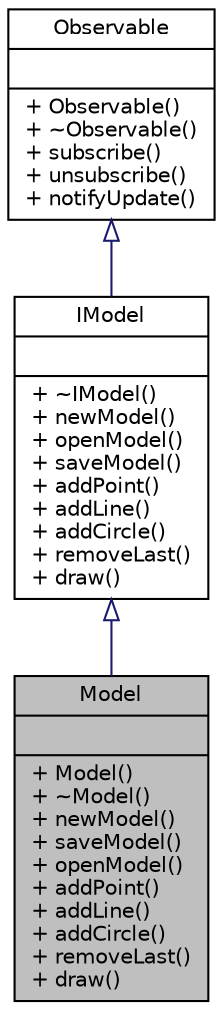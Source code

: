 digraph "Model"
{
 // LATEX_PDF_SIZE
  edge [fontname="Helvetica",fontsize="10",labelfontname="Helvetica",labelfontsize="10"];
  node [fontname="Helvetica",fontsize="10",shape=record];
  Node1 [label="{Model\n||+ Model()\l+ ~Model()\l+ newModel()\l+ saveModel()\l+ openModel()\l+ addPoint()\l+ addLine()\l+ addCircle()\l+ removeLast()\l+ draw()\l}",height=0.2,width=0.4,color="black", fillcolor="grey75", style="filled", fontcolor="black",tooltip="There is class of model of the graphic editor."];
  Node2 -> Node1 [dir="back",color="midnightblue",fontsize="10",style="solid",arrowtail="onormal",fontname="Helvetica"];
  Node2 [label="{IModel\n||+ ~IModel()\l+ newModel()\l+ openModel()\l+ saveModel()\l+ addPoint()\l+ addLine()\l+ addCircle()\l+ removeLast()\l+ draw()\l}",height=0.2,width=0.4,color="black", fillcolor="white", style="filled",URL="$class_i_model.html",tooltip="Here is model for keeping primitive objects."];
  Node3 -> Node2 [dir="back",color="midnightblue",fontsize="10",style="solid",arrowtail="onormal",fontname="Helvetica"];
  Node3 [label="{Observable\n||+ Observable()\l+ ~Observable()\l+ subscribe()\l+ unsubscribe()\l+ notifyUpdate()\l}",height=0.2,width=0.4,color="black", fillcolor="white", style="filled",URL="$class_observable.html",tooltip="Here is doing monitoring."];
}
